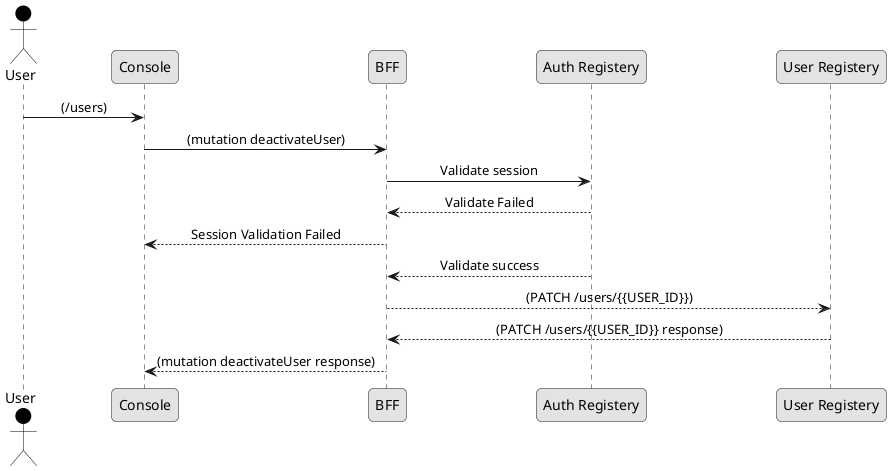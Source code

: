 @startuml
skinparam BoxPadding 10
skinparam roundcorner 10
skinparam Shadowing false
skinparam monochrome true
skinparam ParticipantPadding 60
skinparam ActorBorderColor  Black
skinparam sequenceMessageAlign center
skinparam SequenceBoxBackgroundColor AliceBlue

actor User #Black

User -> Console: (/users)
Console -> BFF: (mutation deactivateUser)
BFF -> "Auth Registery": Validate session
BFF <-- "Auth Registery": Validate Failed
Console <-- BFF: Session Validation Failed
BFF <-- "Auth Registery": Validate success
BFF --> "User Registery": (PATCH /users/{{USER_ID}})
BFF <-- "User Registery": (PATCH /users/{{USER_ID}} response)
BFF --> Console:  (mutation deactivateUser response)

@enduml